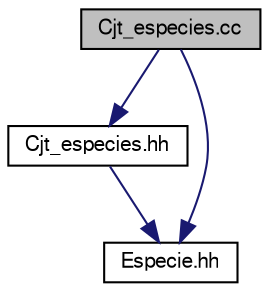 digraph "Cjt_especies.cc"
{
 // LATEX_PDF_SIZE
  edge [fontname="FreeSans",fontsize="10",labelfontname="FreeSans",labelfontsize="10"];
  node [fontname="FreeSans",fontsize="10",shape=record];
  Node1 [label="Cjt_especies.cc",height=0.2,width=0.4,color="black", fillcolor="grey75", style="filled", fontcolor="black",tooltip="Còdig de la classe Cjt_especies."];
  Node1 -> Node2 [color="midnightblue",fontsize="10",style="solid",fontname="FreeSans"];
  Node2 [label="Cjt_especies.hh",height=0.2,width=0.4,color="black", fillcolor="white", style="filled",URL="$_cjt__especies_8hh.html",tooltip="Especificació de la classe Cjt_especies"];
  Node2 -> Node3 [color="midnightblue",fontsize="10",style="solid",fontname="FreeSans"];
  Node3 [label="Especie.hh",height=0.2,width=0.4,color="black", fillcolor="white", style="filled",URL="$_especie_8hh.html",tooltip="Especificació de la classe Especie"];
  Node1 -> Node3 [color="midnightblue",fontsize="10",style="solid",fontname="FreeSans"];
}
